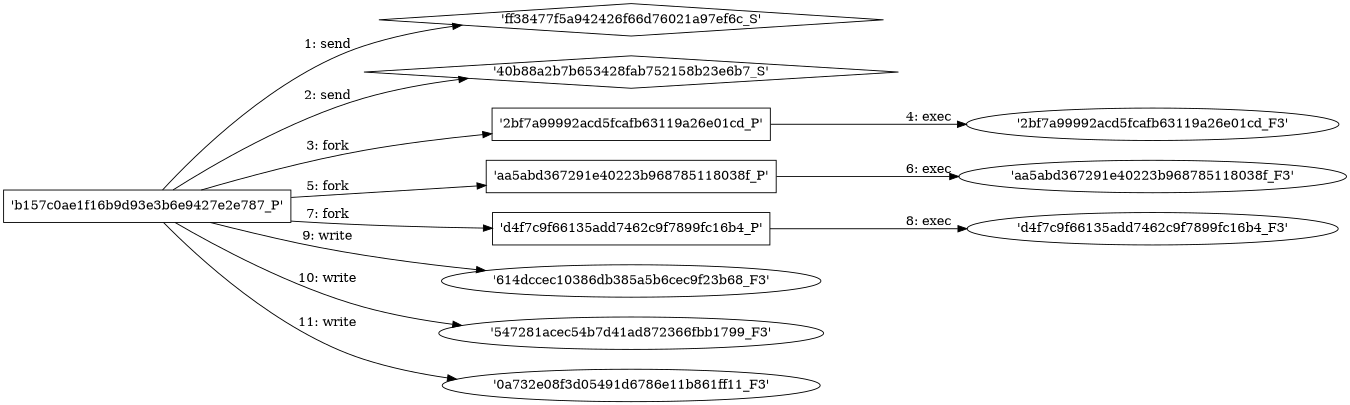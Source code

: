 digraph "D:\Learning\Paper\apt\基于CTI的攻击预警\Dataset\攻击图\ASGfromALLCTI\When A Pony Walks Out Of A Pub.dot" {
rankdir="LR"
size="9"
fixedsize="false"
splines="true"
nodesep=0.3
ranksep=0
fontsize=10
overlap="scalexy"
engine= "neato"
	"'ff38477f5a942426f66d76021a97ef6c_S'" [node_type=Socket shape=diamond]
	"'b157c0ae1f16b9d93e3b6e9427e2e787_P'" [node_type=Process shape=box]
	"'b157c0ae1f16b9d93e3b6e9427e2e787_P'" -> "'ff38477f5a942426f66d76021a97ef6c_S'" [label="1: send"]
	"'40b88a2b7b653428fab752158b23e6b7_S'" [node_type=Socket shape=diamond]
	"'b157c0ae1f16b9d93e3b6e9427e2e787_P'" [node_type=Process shape=box]
	"'b157c0ae1f16b9d93e3b6e9427e2e787_P'" -> "'40b88a2b7b653428fab752158b23e6b7_S'" [label="2: send"]
	"'b157c0ae1f16b9d93e3b6e9427e2e787_P'" [node_type=Process shape=box]
	"'2bf7a99992acd5fcafb63119a26e01cd_P'" [node_type=Process shape=box]
	"'b157c0ae1f16b9d93e3b6e9427e2e787_P'" -> "'2bf7a99992acd5fcafb63119a26e01cd_P'" [label="3: fork"]
	"'2bf7a99992acd5fcafb63119a26e01cd_P'" [node_type=Process shape=box]
	"'2bf7a99992acd5fcafb63119a26e01cd_F3'" [node_type=File shape=ellipse]
	"'2bf7a99992acd5fcafb63119a26e01cd_P'" -> "'2bf7a99992acd5fcafb63119a26e01cd_F3'" [label="4: exec"]
	"'b157c0ae1f16b9d93e3b6e9427e2e787_P'" [node_type=Process shape=box]
	"'aa5abd367291e40223b968785118038f_P'" [node_type=Process shape=box]
	"'b157c0ae1f16b9d93e3b6e9427e2e787_P'" -> "'aa5abd367291e40223b968785118038f_P'" [label="5: fork"]
	"'aa5abd367291e40223b968785118038f_P'" [node_type=Process shape=box]
	"'aa5abd367291e40223b968785118038f_F3'" [node_type=File shape=ellipse]
	"'aa5abd367291e40223b968785118038f_P'" -> "'aa5abd367291e40223b968785118038f_F3'" [label="6: exec"]
	"'b157c0ae1f16b9d93e3b6e9427e2e787_P'" [node_type=Process shape=box]
	"'d4f7c9f66135add7462c9f7899fc16b4_P'" [node_type=Process shape=box]
	"'b157c0ae1f16b9d93e3b6e9427e2e787_P'" -> "'d4f7c9f66135add7462c9f7899fc16b4_P'" [label="7: fork"]
	"'d4f7c9f66135add7462c9f7899fc16b4_P'" [node_type=Process shape=box]
	"'d4f7c9f66135add7462c9f7899fc16b4_F3'" [node_type=File shape=ellipse]
	"'d4f7c9f66135add7462c9f7899fc16b4_P'" -> "'d4f7c9f66135add7462c9f7899fc16b4_F3'" [label="8: exec"]
	"'614dccec10386db385a5b6cec9f23b68_F3'" [node_type=file shape=ellipse]
	"'b157c0ae1f16b9d93e3b6e9427e2e787_P'" [node_type=Process shape=box]
	"'b157c0ae1f16b9d93e3b6e9427e2e787_P'" -> "'614dccec10386db385a5b6cec9f23b68_F3'" [label="9: write"]
	"'547281acec54b7d41ad872366fbb1799_F3'" [node_type=file shape=ellipse]
	"'b157c0ae1f16b9d93e3b6e9427e2e787_P'" [node_type=Process shape=box]
	"'b157c0ae1f16b9d93e3b6e9427e2e787_P'" -> "'547281acec54b7d41ad872366fbb1799_F3'" [label="10: write"]
	"'0a732e08f3d05491d6786e11b861ff11_F3'" [node_type=file shape=ellipse]
	"'b157c0ae1f16b9d93e3b6e9427e2e787_P'" [node_type=Process shape=box]
	"'b157c0ae1f16b9d93e3b6e9427e2e787_P'" -> "'0a732e08f3d05491d6786e11b861ff11_F3'" [label="11: write"]
}
